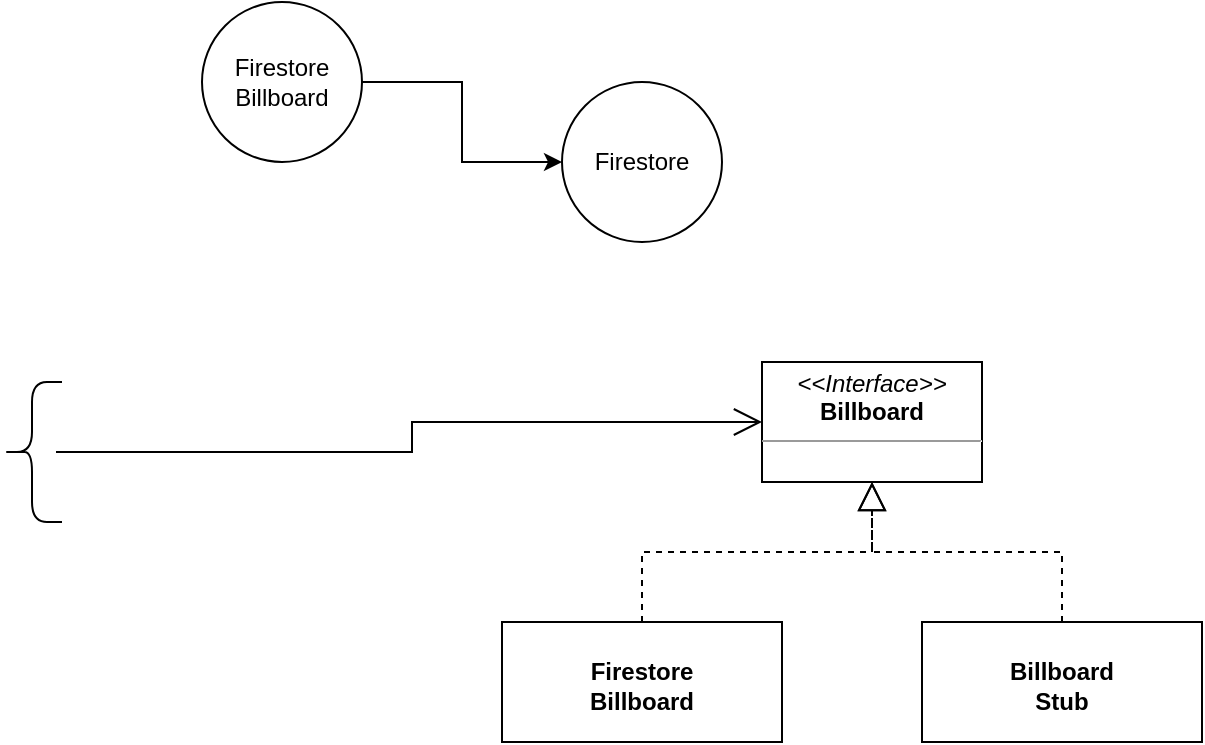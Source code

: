 <mxfile version="15.4.0" type="device"><diagram id="oG_nF3XGVj4qUmZLm2IG" name="Page-1"><mxGraphModel dx="770" dy="540" grid="1" gridSize="10" guides="1" tooltips="1" connect="1" arrows="1" fold="1" page="1" pageScale="1" pageWidth="827" pageHeight="1169" math="0" shadow="0"><root><mxCell id="0"/><mxCell id="1" parent="0"/><mxCell id="BIbWzWPAh4jnNbzJPhSW-5" value="" style="edgeStyle=orthogonalEdgeStyle;rounded=0;orthogonalLoop=1;jettySize=auto;html=1;" edge="1" parent="1" source="BIbWzWPAh4jnNbzJPhSW-1" target="BIbWzWPAh4jnNbzJPhSW-2"><mxGeometry relative="1" as="geometry"/></mxCell><mxCell id="BIbWzWPAh4jnNbzJPhSW-1" value="Firestore&lt;br&gt;Billboard" style="ellipse;whiteSpace=wrap;html=1;aspect=fixed;" vertex="1" parent="1"><mxGeometry x="180" y="80" width="80" height="80" as="geometry"/></mxCell><mxCell id="BIbWzWPAh4jnNbzJPhSW-2" value="Firestore" style="ellipse;whiteSpace=wrap;html=1;aspect=fixed;" vertex="1" parent="1"><mxGeometry x="360" y="120" width="80" height="80" as="geometry"/></mxCell><mxCell id="BIbWzWPAh4jnNbzJPhSW-7" value="" style="shape=curlyBracket;whiteSpace=wrap;html=1;rounded=1;" vertex="1" parent="1"><mxGeometry x="80" y="270" width="30" height="70" as="geometry"/></mxCell><mxCell id="BIbWzWPAh4jnNbzJPhSW-8" value="&lt;p style=&quot;margin: 0px ; margin-top: 4px ; text-align: center&quot;&gt;&lt;i&gt;&amp;lt;&amp;lt;Interface&amp;gt;&amp;gt;&lt;/i&gt;&lt;br&gt;&lt;b&gt;Billboard&lt;/b&gt;&lt;/p&gt;&lt;hr size=&quot;1&quot;&gt;&lt;p style=&quot;margin: 0px ; margin-left: 4px&quot;&gt;&lt;br&gt;&lt;/p&gt;" style="verticalAlign=top;align=left;overflow=fill;fontSize=12;fontFamily=Helvetica;html=1;" vertex="1" parent="1"><mxGeometry x="460" y="260" width="110" height="60" as="geometry"/></mxCell><mxCell id="BIbWzWPAh4jnNbzJPhSW-10" value="&lt;p style=&quot;margin: 0px ; margin-top: 4px ; text-align: center&quot;&gt;&lt;br&gt;&lt;b&gt;Firestore&lt;br&gt;Billboard&lt;/b&gt;&lt;/p&gt;" style="verticalAlign=top;align=left;overflow=fill;fontSize=12;fontFamily=Helvetica;html=1;" vertex="1" parent="1"><mxGeometry x="330" y="390" width="140" height="60" as="geometry"/></mxCell><mxCell id="BIbWzWPAh4jnNbzJPhSW-11" value="" style="endArrow=block;dashed=1;endFill=0;endSize=12;html=1;rounded=0;edgeStyle=orthogonalEdgeStyle;exitX=0.5;exitY=0;exitDx=0;exitDy=0;" edge="1" parent="1" source="BIbWzWPAh4jnNbzJPhSW-10" target="BIbWzWPAh4jnNbzJPhSW-8"><mxGeometry width="160" relative="1" as="geometry"><mxPoint x="210" y="300" as="sourcePoint"/><mxPoint x="370" y="300" as="targetPoint"/></mxGeometry></mxCell><mxCell id="BIbWzWPAh4jnNbzJPhSW-13" value="" style="endArrow=open;endFill=1;endSize=12;html=1;rounded=0;edgeStyle=orthogonalEdgeStyle;exitX=0.9;exitY=0.5;exitDx=0;exitDy=0;exitPerimeter=0;" edge="1" parent="1" source="BIbWzWPAh4jnNbzJPhSW-7" target="BIbWzWPAh4jnNbzJPhSW-8"><mxGeometry width="160" relative="1" as="geometry"><mxPoint x="190" y="270" as="sourcePoint"/><mxPoint x="350" y="270" as="targetPoint"/></mxGeometry></mxCell><mxCell id="BIbWzWPAh4jnNbzJPhSW-15" value="&lt;p style=&quot;margin: 0px ; margin-top: 4px ; text-align: center&quot;&gt;&lt;br&gt;&lt;b&gt;Billboard&lt;br&gt;Stub&lt;/b&gt;&lt;/p&gt;" style="verticalAlign=top;align=left;overflow=fill;fontSize=12;fontFamily=Helvetica;html=1;" vertex="1" parent="1"><mxGeometry x="540" y="390" width="140" height="60" as="geometry"/></mxCell><mxCell id="BIbWzWPAh4jnNbzJPhSW-16" value="" style="endArrow=block;dashed=1;endFill=0;endSize=12;html=1;rounded=0;edgeStyle=orthogonalEdgeStyle;exitX=0.5;exitY=0;exitDx=0;exitDy=0;" edge="1" parent="1" source="BIbWzWPAh4jnNbzJPhSW-15" target="BIbWzWPAh4jnNbzJPhSW-8"><mxGeometry width="160" relative="1" as="geometry"><mxPoint x="410" y="400" as="sourcePoint"/><mxPoint x="525" y="330" as="targetPoint"/></mxGeometry></mxCell></root></mxGraphModel></diagram></mxfile>